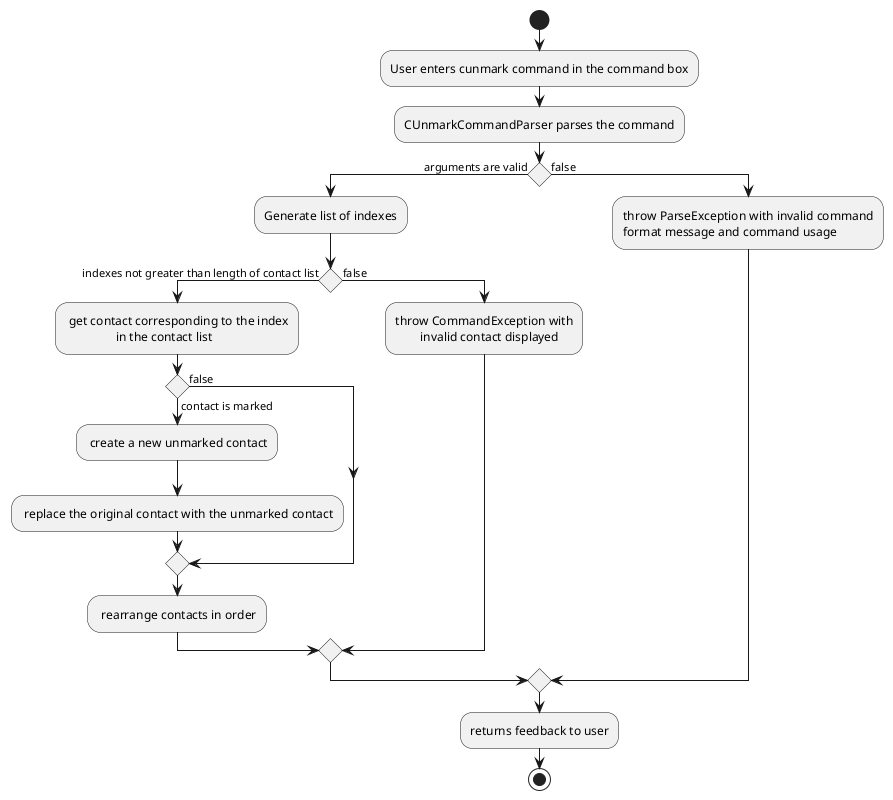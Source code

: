 @startuml
'https://plantuml.com/sequence-diagram

start
:User enters cunmark command in the command box;
:CUnmarkCommandParser parses the command;
if () then (arguments are valid)

    :Generate list of indexes;

    if() then (indexes not greater than length of contact list)
        : get contact corresponding to the index
                        in the contact list;
        if() then (contact is marked)
            : create a new unmarked contact;
            : replace the original contact with the unmarked contact;

            else (false)
            endif

            : rearrange contacts in order;

    else (false)
        :throw CommandException with
                invalid contact displayed;
    endif

else (false)
:throw ParseException with invalid command
format message and command usage;
endif

:returns feedback to user;

stop

@enduml
